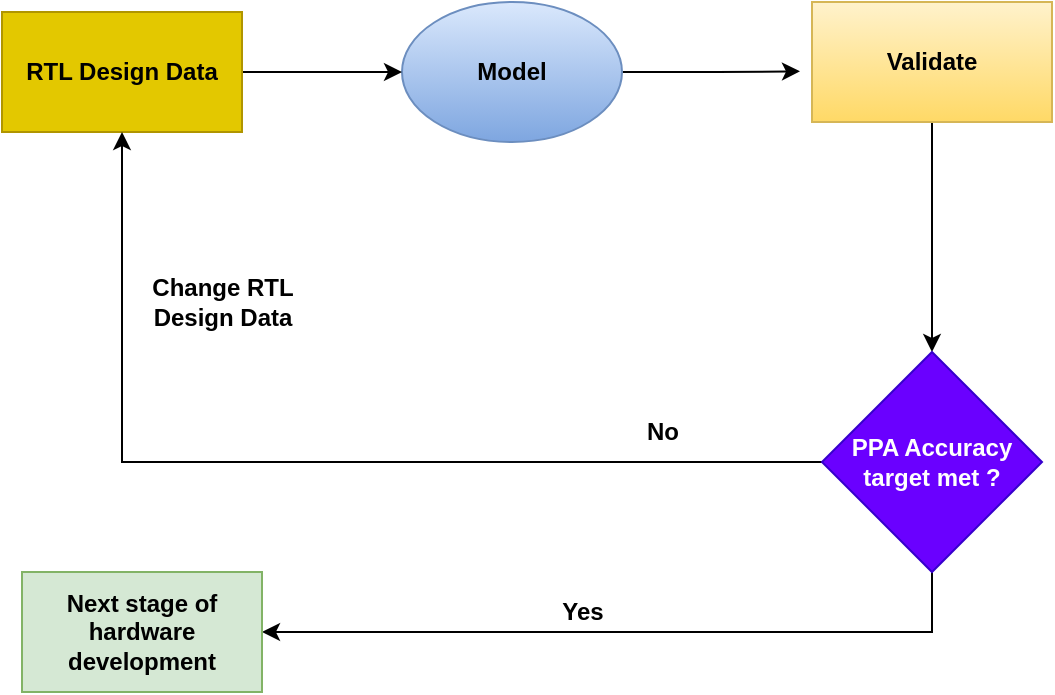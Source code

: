 <mxfile version="16.1.4" type="device"><diagram id="st-mZLZtUZ0x4-Z4XOfh" name="Page-1"><mxGraphModel dx="2592" dy="1078" grid="1" gridSize="10" guides="1" tooltips="1" connect="1" arrows="1" fold="1" page="1" pageScale="1" pageWidth="850" pageHeight="1100" math="0" shadow="0"><root><mxCell id="0"/><mxCell id="1" parent="0"/><mxCell id="PDfTnUB3yj-Xw7_UBmMn-12" style="edgeStyle=orthogonalEdgeStyle;rounded=0;orthogonalLoop=1;jettySize=auto;html=1;exitX=1;exitY=0.5;exitDx=0;exitDy=0;entryX=-0.05;entryY=0.578;entryDx=0;entryDy=0;entryPerimeter=0;fontStyle=1" edge="1" parent="1" source="PDfTnUB3yj-Xw7_UBmMn-6" target="PDfTnUB3yj-Xw7_UBmMn-7"><mxGeometry relative="1" as="geometry"/></mxCell><mxCell id="PDfTnUB3yj-Xw7_UBmMn-6" value="Model" style="ellipse;whiteSpace=wrap;html=1;fillColor=#dae8fc;strokeColor=#6c8ebf;fontStyle=1;gradientColor=#7ea6e0;" vertex="1" parent="1"><mxGeometry x="70" y="255" width="110" height="70" as="geometry"/></mxCell><mxCell id="PDfTnUB3yj-Xw7_UBmMn-13" style="edgeStyle=orthogonalEdgeStyle;rounded=0;orthogonalLoop=1;jettySize=auto;html=1;exitX=0.5;exitY=1;exitDx=0;exitDy=0;entryX=0.5;entryY=0;entryDx=0;entryDy=0;fontStyle=1" edge="1" parent="1" source="PDfTnUB3yj-Xw7_UBmMn-7" target="PDfTnUB3yj-Xw7_UBmMn-9"><mxGeometry relative="1" as="geometry"/></mxCell><mxCell id="PDfTnUB3yj-Xw7_UBmMn-7" value="Validate" style="rounded=0;whiteSpace=wrap;html=1;fillColor=#fff2cc;strokeColor=#d6b656;fontStyle=1;gradientColor=#ffd966;" vertex="1" parent="1"><mxGeometry x="275" y="255" width="120" height="60" as="geometry"/></mxCell><mxCell id="PDfTnUB3yj-Xw7_UBmMn-11" style="edgeStyle=orthogonalEdgeStyle;rounded=0;orthogonalLoop=1;jettySize=auto;html=1;exitX=1;exitY=0.5;exitDx=0;exitDy=0;entryX=0;entryY=0.5;entryDx=0;entryDy=0;fontStyle=1" edge="1" parent="1" source="PDfTnUB3yj-Xw7_UBmMn-8" target="PDfTnUB3yj-Xw7_UBmMn-6"><mxGeometry relative="1" as="geometry"/></mxCell><mxCell id="PDfTnUB3yj-Xw7_UBmMn-8" value="RTL Design Data" style="rounded=0;whiteSpace=wrap;html=1;fillColor=#e3c800;strokeColor=#B09500;fontStyle=1;fontColor=#000000;" vertex="1" parent="1"><mxGeometry x="-130" y="260" width="120" height="60" as="geometry"/></mxCell><mxCell id="PDfTnUB3yj-Xw7_UBmMn-14" style="edgeStyle=orthogonalEdgeStyle;rounded=0;orthogonalLoop=1;jettySize=auto;html=1;exitX=0;exitY=0.5;exitDx=0;exitDy=0;entryX=0.5;entryY=1;entryDx=0;entryDy=0;fontStyle=1" edge="1" parent="1" source="PDfTnUB3yj-Xw7_UBmMn-9" target="PDfTnUB3yj-Xw7_UBmMn-8"><mxGeometry relative="1" as="geometry"/></mxCell><mxCell id="PDfTnUB3yj-Xw7_UBmMn-16" style="edgeStyle=orthogonalEdgeStyle;rounded=0;orthogonalLoop=1;jettySize=auto;html=1;exitX=0.5;exitY=1;exitDx=0;exitDy=0;entryX=1;entryY=0.5;entryDx=0;entryDy=0;fontStyle=1" edge="1" parent="1" source="PDfTnUB3yj-Xw7_UBmMn-9" target="PDfTnUB3yj-Xw7_UBmMn-10"><mxGeometry relative="1" as="geometry"/></mxCell><mxCell id="PDfTnUB3yj-Xw7_UBmMn-9" value="PPA Accuracy target met ?" style="rhombus;whiteSpace=wrap;html=1;fillColor=#6a00ff;strokeColor=#3700CC;fontStyle=1;fontColor=#ffffff;" vertex="1" parent="1"><mxGeometry x="280" y="430" width="110" height="110" as="geometry"/></mxCell><mxCell id="PDfTnUB3yj-Xw7_UBmMn-10" value="Next stage of hardware development" style="rounded=0;whiteSpace=wrap;html=1;fillColor=#d5e8d4;strokeColor=#82b366;fontStyle=1" vertex="1" parent="1"><mxGeometry x="-120" y="540" width="120" height="60" as="geometry"/></mxCell><mxCell id="PDfTnUB3yj-Xw7_UBmMn-15" value="Change RTL &lt;br&gt;Design Data" style="text;html=1;align=center;verticalAlign=middle;resizable=0;points=[];autosize=1;strokeColor=none;fillColor=none;fontStyle=1" vertex="1" parent="1"><mxGeometry x="-65" y="390" width="90" height="30" as="geometry"/></mxCell><mxCell id="PDfTnUB3yj-Xw7_UBmMn-17" value="Yes" style="text;html=1;align=center;verticalAlign=middle;resizable=0;points=[];autosize=1;strokeColor=none;fillColor=none;fontStyle=1" vertex="1" parent="1"><mxGeometry x="140" y="550" width="40" height="20" as="geometry"/></mxCell><mxCell id="PDfTnUB3yj-Xw7_UBmMn-18" value="No" style="text;html=1;align=center;verticalAlign=middle;resizable=0;points=[];autosize=1;strokeColor=none;fillColor=none;fontStyle=1" vertex="1" parent="1"><mxGeometry x="185" y="460" width="30" height="20" as="geometry"/></mxCell></root></mxGraphModel></diagram></mxfile>